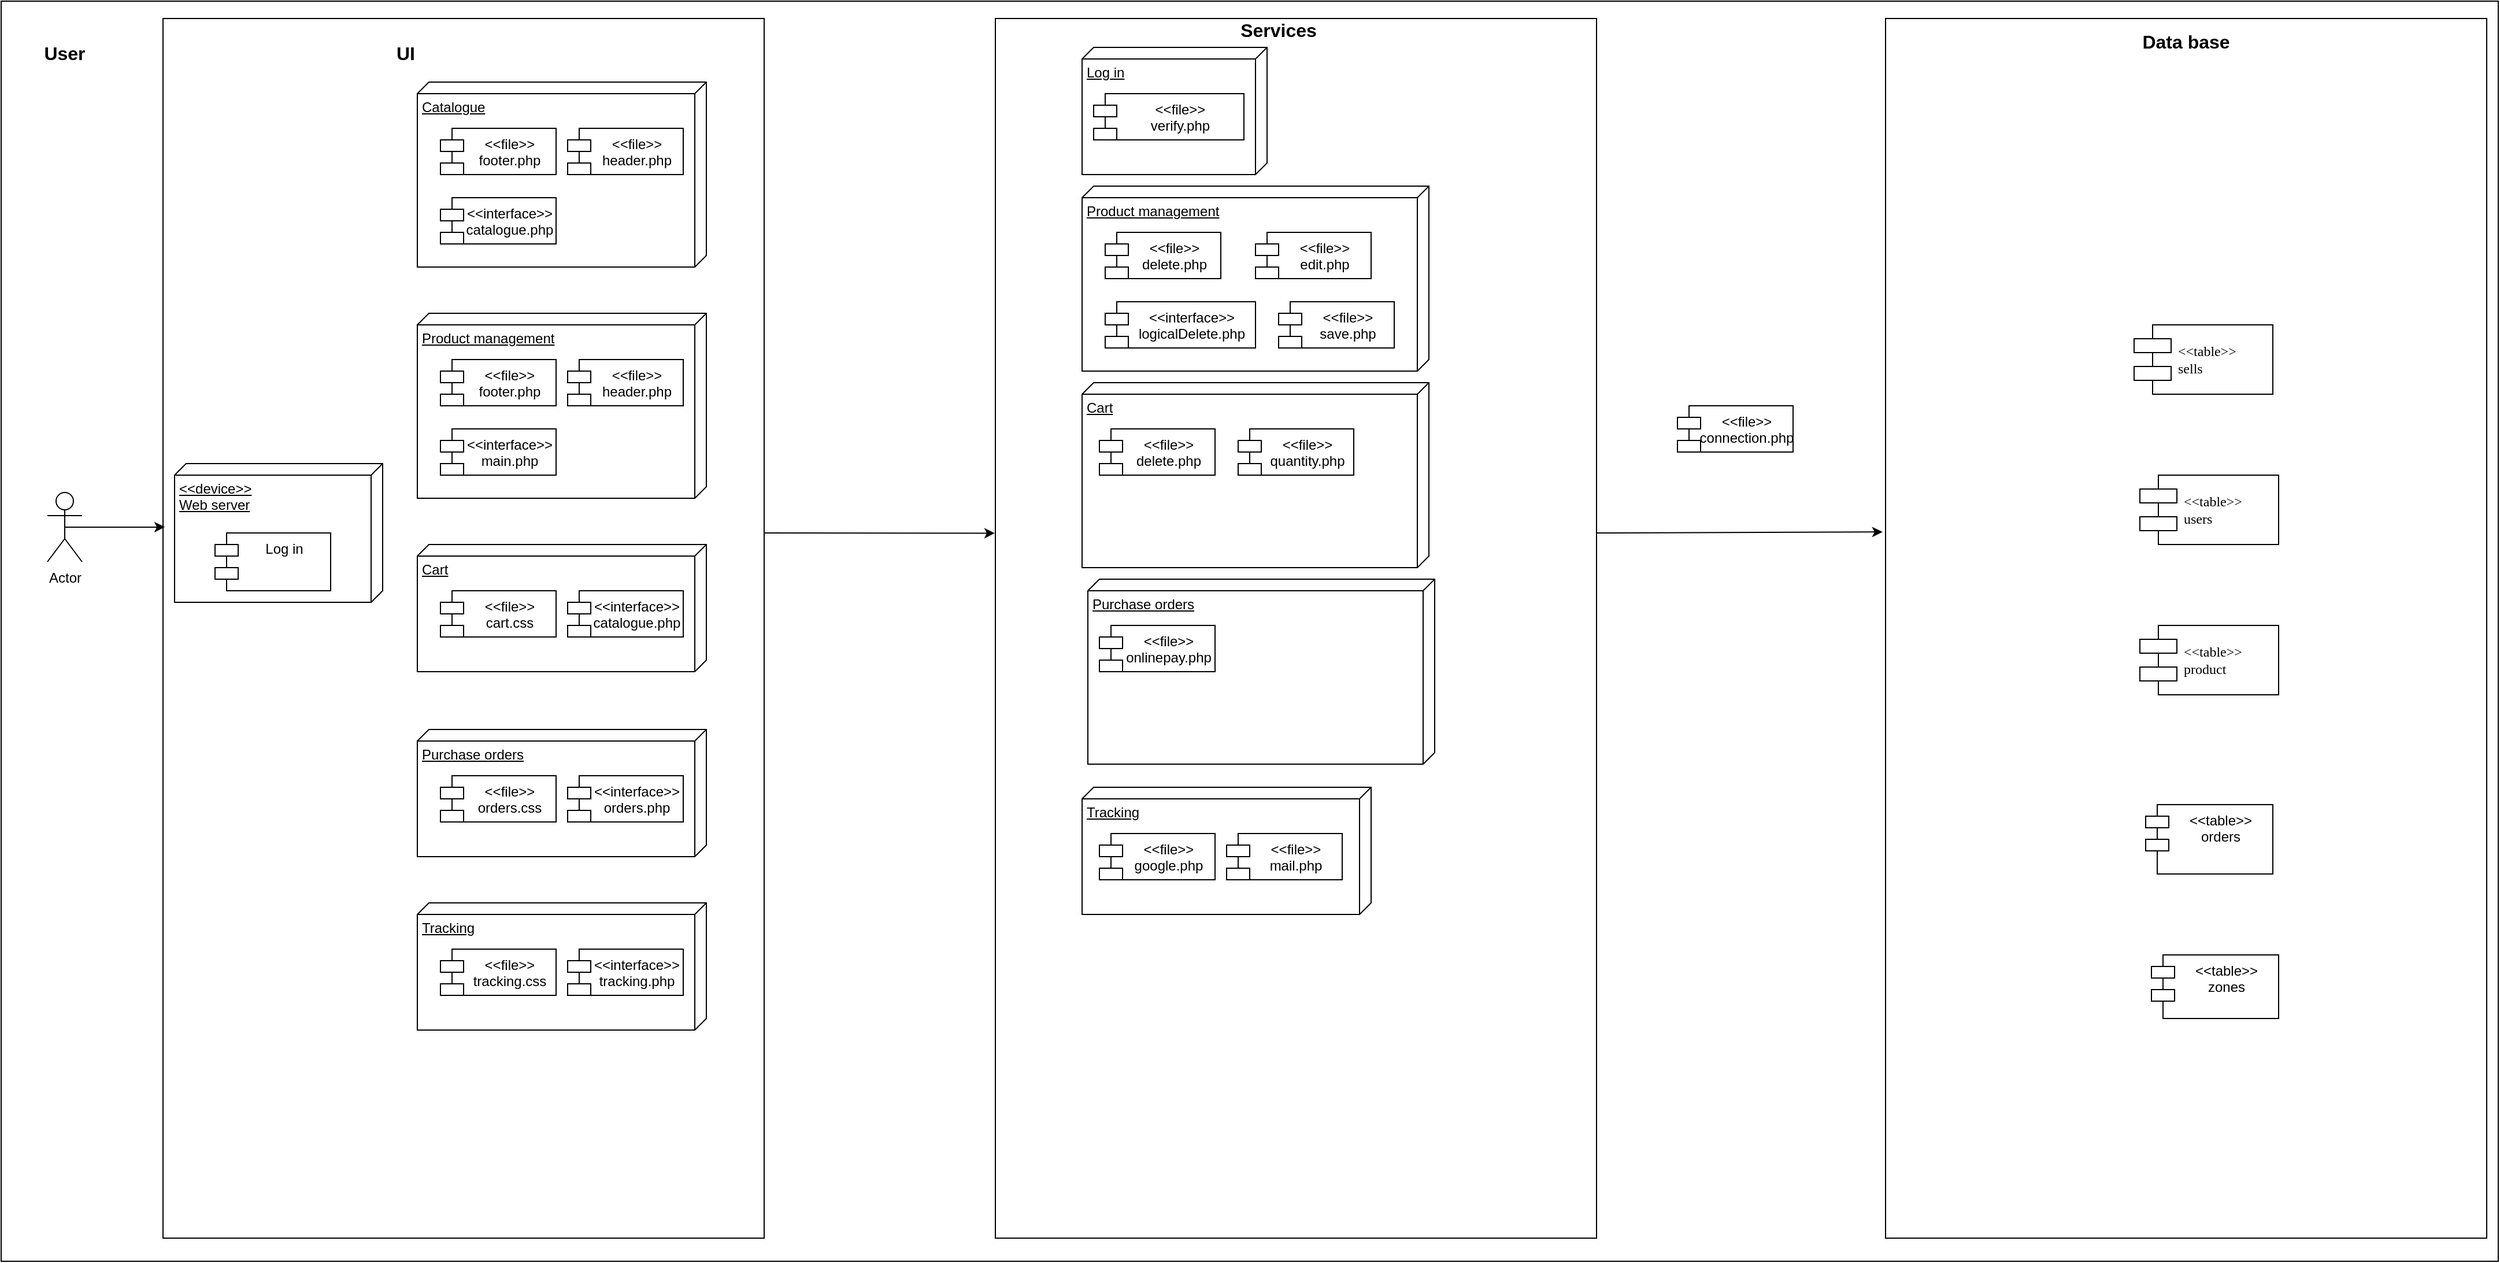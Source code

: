 <mxfile version="22.0.6" type="github" pages="3">
  <diagram name="Page-1" id="5f0bae14-7c28-e335-631c-24af17079c00">
    <mxGraphModel dx="2390" dy="1208" grid="1" gridSize="10" guides="1" tooltips="1" connect="1" arrows="1" fold="1" page="1" pageScale="1" pageWidth="1100" pageHeight="850" background="none" math="0" shadow="0">
      <root>
        <mxCell id="0" />
        <mxCell id="1" parent="0" />
        <mxCell id="J5J9uf3mER5z5vJLkw7r-1" value="" style="rounded=0;whiteSpace=wrap;html=1;movable=1;resizable=1;rotatable=1;deletable=1;editable=1;locked=0;connectable=1;" parent="1" vertex="1">
          <mxGeometry x="20" width="2160" height="1090" as="geometry" />
        </mxCell>
        <mxCell id="J5J9uf3mER5z5vJLkw7r-141" value="" style="rounded=0;whiteSpace=wrap;html=1;" parent="1" vertex="1">
          <mxGeometry x="1650" y="15" width="520" height="1055" as="geometry" />
        </mxCell>
        <mxCell id="J5J9uf3mER5z5vJLkw7r-74" value="" style="rounded=0;whiteSpace=wrap;html=1;" parent="1" vertex="1">
          <mxGeometry x="160" y="15" width="520" height="1055" as="geometry" />
        </mxCell>
        <mxCell id="J5J9uf3mER5z5vJLkw7r-2" value="&lt;font style=&quot;font-size: 16px;&quot;&gt;&lt;b&gt;User&lt;/b&gt;&lt;/font&gt;" style="text;html=1;strokeColor=none;fillColor=none;align=center;verticalAlign=middle;whiteSpace=wrap;rounded=0;" parent="1" vertex="1">
          <mxGeometry x="45" y="30" width="60" height="30" as="geometry" />
        </mxCell>
        <mxCell id="J5J9uf3mER5z5vJLkw7r-3" value="&lt;font style=&quot;font-size: 16px;&quot;&gt;&lt;b&gt;UI&lt;/b&gt;&lt;/font&gt;" style="text;html=1;strokeColor=none;fillColor=none;align=center;verticalAlign=middle;whiteSpace=wrap;rounded=0;" parent="1" vertex="1">
          <mxGeometry x="340" y="30" width="60" height="30" as="geometry" />
        </mxCell>
        <mxCell id="J5J9uf3mER5z5vJLkw7r-4" value="&lt;span style=&quot;font-size: 16px;&quot;&gt;&lt;b&gt;&lt;br&gt;&lt;/b&gt;&lt;/span&gt;" style="text;html=1;strokeColor=none;fillColor=none;align=center;verticalAlign=middle;whiteSpace=wrap;rounded=0;" parent="1" vertex="1">
          <mxGeometry x="880" y="30" width="60" height="30" as="geometry" />
        </mxCell>
        <mxCell id="J5J9uf3mER5z5vJLkw7r-5" value="Actor" style="shape=umlActor;verticalLabelPosition=bottom;verticalAlign=top;html=1;outlineConnect=0;" parent="1" vertex="1">
          <mxGeometry x="60" y="425" width="30" height="60" as="geometry" />
        </mxCell>
        <mxCell id="J5J9uf3mER5z5vJLkw7r-46" value="&lt;span style=&quot;font-size: 16px;&quot;&gt;&lt;b&gt;Data base&lt;br&gt;&lt;/b&gt;&lt;/span&gt;" style="text;html=1;strokeColor=none;fillColor=none;align=center;verticalAlign=middle;whiteSpace=wrap;rounded=0;" parent="1" vertex="1">
          <mxGeometry x="1865" y="20" width="90" height="30" as="geometry" />
        </mxCell>
        <mxCell id="J5J9uf3mER5z5vJLkw7r-49" value="" style="group;movable=1;resizable=1;rotatable=1;deletable=1;editable=1;locked=0;connectable=1;fillStyle=auto;" parent="1" vertex="1" connectable="0">
          <mxGeometry x="170" y="400" width="180" height="120" as="geometry" />
        </mxCell>
        <mxCell id="J5J9uf3mER5z5vJLkw7r-47" value="&amp;lt;&amp;lt;device&amp;gt;&amp;gt;&lt;br&gt;Web server" style="verticalAlign=top;align=left;spacingTop=8;spacingLeft=2;spacingRight=12;shape=cube;size=10;direction=south;fontStyle=4;html=1;whiteSpace=wrap;movable=0;resizable=0;rotatable=0;deletable=0;editable=0;locked=1;connectable=0;" parent="J5J9uf3mER5z5vJLkw7r-49" vertex="1">
          <mxGeometry width="180" height="120" as="geometry" />
        </mxCell>
        <mxCell id="J5J9uf3mER5z5vJLkw7r-48" value="Log in" style="shape=module;align=left;spacingLeft=20;align=center;verticalAlign=top;whiteSpace=wrap;html=1;" parent="J5J9uf3mER5z5vJLkw7r-49" vertex="1">
          <mxGeometry x="35" y="60" width="100" height="50" as="geometry" />
        </mxCell>
        <mxCell id="J5J9uf3mER5z5vJLkw7r-81" value="" style="group" parent="1" vertex="1" connectable="0">
          <mxGeometry x="380" y="70" width="250" height="160" as="geometry" />
        </mxCell>
        <mxCell id="J5J9uf3mER5z5vJLkw7r-75" value="Catalogue" style="verticalAlign=top;align=left;spacingTop=8;spacingLeft=2;spacingRight=12;shape=cube;size=10;direction=south;fontStyle=4;html=1;whiteSpace=wrap;" parent="J5J9uf3mER5z5vJLkw7r-81" vertex="1">
          <mxGeometry width="250" height="160" as="geometry" />
        </mxCell>
        <mxCell id="J5J9uf3mER5z5vJLkw7r-78" value="&amp;lt;&amp;lt;file&amp;gt;&amp;gt;&lt;br&gt;footer.php" style="shape=module;align=left;spacingLeft=20;align=center;verticalAlign=top;whiteSpace=wrap;html=1;" parent="J5J9uf3mER5z5vJLkw7r-81" vertex="1">
          <mxGeometry x="20" y="40" width="100" height="40" as="geometry" />
        </mxCell>
        <mxCell id="J5J9uf3mER5z5vJLkw7r-79" value="&amp;lt;&amp;lt;file&amp;gt;&amp;gt;&lt;br&gt;header.php" style="shape=module;align=left;spacingLeft=20;align=center;verticalAlign=top;whiteSpace=wrap;html=1;" parent="J5J9uf3mER5z5vJLkw7r-81" vertex="1">
          <mxGeometry x="130" y="40" width="100" height="40" as="geometry" />
        </mxCell>
        <mxCell id="J5J9uf3mER5z5vJLkw7r-80" value="&amp;lt;&amp;lt;interface&amp;gt;&amp;gt;&lt;br&gt;catalogue.php" style="shape=module;align=left;spacingLeft=20;align=center;verticalAlign=top;whiteSpace=wrap;html=1;" parent="J5J9uf3mER5z5vJLkw7r-81" vertex="1">
          <mxGeometry x="20" y="100" width="100" height="40" as="geometry" />
        </mxCell>
        <mxCell id="J5J9uf3mER5z5vJLkw7r-82" value="" style="group" parent="1" vertex="1" connectable="0">
          <mxGeometry x="380" y="270" width="250" height="160" as="geometry" />
        </mxCell>
        <mxCell id="J5J9uf3mER5z5vJLkw7r-83" value="Product management" style="verticalAlign=top;align=left;spacingTop=8;spacingLeft=2;spacingRight=12;shape=cube;size=10;direction=south;fontStyle=4;html=1;whiteSpace=wrap;" parent="J5J9uf3mER5z5vJLkw7r-82" vertex="1">
          <mxGeometry width="250" height="160" as="geometry" />
        </mxCell>
        <mxCell id="J5J9uf3mER5z5vJLkw7r-84" value="&amp;lt;&amp;lt;file&amp;gt;&amp;gt;&lt;br&gt;footer.php" style="shape=module;align=left;spacingLeft=20;align=center;verticalAlign=top;whiteSpace=wrap;html=1;" parent="J5J9uf3mER5z5vJLkw7r-82" vertex="1">
          <mxGeometry x="20" y="40" width="100" height="40" as="geometry" />
        </mxCell>
        <mxCell id="J5J9uf3mER5z5vJLkw7r-85" value="&amp;lt;&amp;lt;file&amp;gt;&amp;gt;&lt;br&gt;header.php" style="shape=module;align=left;spacingLeft=20;align=center;verticalAlign=top;whiteSpace=wrap;html=1;" parent="J5J9uf3mER5z5vJLkw7r-82" vertex="1">
          <mxGeometry x="130" y="40" width="100" height="40" as="geometry" />
        </mxCell>
        <mxCell id="J5J9uf3mER5z5vJLkw7r-86" value="&amp;lt;&amp;lt;interface&amp;gt;&amp;gt;&lt;br&gt;main.php" style="shape=module;align=left;spacingLeft=20;align=center;verticalAlign=top;whiteSpace=wrap;html=1;" parent="J5J9uf3mER5z5vJLkw7r-82" vertex="1">
          <mxGeometry x="20" y="100" width="100" height="40" as="geometry" />
        </mxCell>
        <mxCell id="J5J9uf3mER5z5vJLkw7r-87" value="" style="group" parent="1" vertex="1" connectable="0">
          <mxGeometry x="380" y="470" width="250" height="160" as="geometry" />
        </mxCell>
        <mxCell id="J5J9uf3mER5z5vJLkw7r-88" value="Cart" style="verticalAlign=top;align=left;spacingTop=8;spacingLeft=2;spacingRight=12;shape=cube;size=10;direction=south;fontStyle=4;html=1;whiteSpace=wrap;" parent="J5J9uf3mER5z5vJLkw7r-87" vertex="1">
          <mxGeometry width="250" height="110" as="geometry" />
        </mxCell>
        <mxCell id="J5J9uf3mER5z5vJLkw7r-89" value="&amp;lt;&amp;lt;file&amp;gt;&amp;gt;&lt;br&gt;cart.css" style="shape=module;align=left;spacingLeft=20;align=center;verticalAlign=top;whiteSpace=wrap;html=1;" parent="J5J9uf3mER5z5vJLkw7r-87" vertex="1">
          <mxGeometry x="20" y="40" width="100" height="40" as="geometry" />
        </mxCell>
        <mxCell id="J5J9uf3mER5z5vJLkw7r-91" value="&amp;lt;&amp;lt;interface&amp;gt;&amp;gt;&lt;br&gt;catalogue.php" style="shape=module;align=left;spacingLeft=20;align=center;verticalAlign=top;whiteSpace=wrap;html=1;" parent="J5J9uf3mER5z5vJLkw7r-87" vertex="1">
          <mxGeometry x="130" y="40" width="100" height="40" as="geometry" />
        </mxCell>
        <mxCell id="J5J9uf3mER5z5vJLkw7r-96" value="" style="group" parent="1" vertex="1" connectable="0">
          <mxGeometry x="380" y="630" width="250" height="310" as="geometry" />
        </mxCell>
        <mxCell id="J5J9uf3mER5z5vJLkw7r-97" value="Purchase orders" style="verticalAlign=top;align=left;spacingTop=8;spacingLeft=2;spacingRight=12;shape=cube;size=10;direction=south;fontStyle=4;html=1;whiteSpace=wrap;" parent="J5J9uf3mER5z5vJLkw7r-96" vertex="1">
          <mxGeometry width="250" height="110" as="geometry" />
        </mxCell>
        <mxCell id="J5J9uf3mER5z5vJLkw7r-98" value="&amp;lt;&amp;lt;file&amp;gt;&amp;gt;&lt;br&gt;orders.css" style="shape=module;align=left;spacingLeft=20;align=center;verticalAlign=top;whiteSpace=wrap;html=1;" parent="J5J9uf3mER5z5vJLkw7r-96" vertex="1">
          <mxGeometry x="20" y="40" width="100" height="40" as="geometry" />
        </mxCell>
        <mxCell id="J5J9uf3mER5z5vJLkw7r-99" value="&amp;lt;&amp;lt;interface&amp;gt;&amp;gt;&lt;br&gt;orders.php" style="shape=module;align=left;spacingLeft=20;align=center;verticalAlign=top;whiteSpace=wrap;html=1;" parent="J5J9uf3mER5z5vJLkw7r-96" vertex="1">
          <mxGeometry x="130" y="40" width="100" height="40" as="geometry" />
        </mxCell>
        <mxCell id="J5J9uf3mER5z5vJLkw7r-100" value="" style="group" parent="J5J9uf3mER5z5vJLkw7r-96" vertex="1" connectable="0">
          <mxGeometry y="150" width="250" height="160" as="geometry" />
        </mxCell>
        <mxCell id="J5J9uf3mER5z5vJLkw7r-101" value="Tracking" style="verticalAlign=top;align=left;spacingTop=8;spacingLeft=2;spacingRight=12;shape=cube;size=10;direction=south;fontStyle=4;html=1;whiteSpace=wrap;" parent="J5J9uf3mER5z5vJLkw7r-100" vertex="1">
          <mxGeometry width="250" height="110" as="geometry" />
        </mxCell>
        <mxCell id="J5J9uf3mER5z5vJLkw7r-102" value="&amp;lt;&amp;lt;file&amp;gt;&amp;gt;&lt;br&gt;tracking.css" style="shape=module;align=left;spacingLeft=20;align=center;verticalAlign=top;whiteSpace=wrap;html=1;" parent="J5J9uf3mER5z5vJLkw7r-100" vertex="1">
          <mxGeometry x="20" y="40" width="100" height="40" as="geometry" />
        </mxCell>
        <mxCell id="J5J9uf3mER5z5vJLkw7r-103" value="&amp;lt;&amp;lt;interface&amp;gt;&amp;gt;&lt;br&gt;tracking.php" style="shape=module;align=left;spacingLeft=20;align=center;verticalAlign=top;whiteSpace=wrap;html=1;" parent="J5J9uf3mER5z5vJLkw7r-100" vertex="1">
          <mxGeometry x="130" y="40" width="100" height="40" as="geometry" />
        </mxCell>
        <mxCell id="J5J9uf3mER5z5vJLkw7r-104" value="" style="rounded=0;whiteSpace=wrap;html=1;" parent="1" vertex="1">
          <mxGeometry x="880" y="15" width="520" height="1055" as="geometry" />
        </mxCell>
        <mxCell id="J5J9uf3mER5z5vJLkw7r-105" value="" style="group" parent="1" vertex="1" connectable="0">
          <mxGeometry x="955" y="160" width="370" height="160" as="geometry" />
        </mxCell>
        <mxCell id="J5J9uf3mER5z5vJLkw7r-106" value="Product management" style="verticalAlign=top;align=left;spacingTop=8;spacingLeft=2;spacingRight=12;shape=cube;size=10;direction=south;fontStyle=4;html=1;whiteSpace=wrap;" parent="J5J9uf3mER5z5vJLkw7r-105" vertex="1">
          <mxGeometry width="300" height="160" as="geometry" />
        </mxCell>
        <mxCell id="J5J9uf3mER5z5vJLkw7r-107" value="&amp;lt;&amp;lt;file&amp;gt;&amp;gt;&lt;br&gt;delete.php" style="shape=module;align=left;spacingLeft=20;align=center;verticalAlign=top;whiteSpace=wrap;html=1;" parent="J5J9uf3mER5z5vJLkw7r-105" vertex="1">
          <mxGeometry x="20" y="40" width="100" height="40" as="geometry" />
        </mxCell>
        <mxCell id="J5J9uf3mER5z5vJLkw7r-108" value="&amp;lt;&amp;lt;file&amp;gt;&amp;gt;&lt;br style=&quot;border-color: var(--border-color);&quot;&gt;edit.php" style="shape=module;align=left;spacingLeft=20;align=center;verticalAlign=top;whiteSpace=wrap;html=1;" parent="J5J9uf3mER5z5vJLkw7r-105" vertex="1">
          <mxGeometry x="150" y="40" width="100" height="40" as="geometry" />
        </mxCell>
        <mxCell id="J5J9uf3mER5z5vJLkw7r-109" value="&amp;lt;&amp;lt;interface&amp;gt;&amp;gt;&lt;br&gt;logicalDelete.php" style="shape=module;align=left;spacingLeft=20;align=center;verticalAlign=top;whiteSpace=wrap;html=1;" parent="J5J9uf3mER5z5vJLkw7r-105" vertex="1">
          <mxGeometry x="20" y="100" width="130" height="40" as="geometry" />
        </mxCell>
        <mxCell id="J5J9uf3mER5z5vJLkw7r-115" value="&amp;lt;&amp;lt;file&amp;gt;&amp;gt;&lt;br style=&quot;border-color: var(--border-color);&quot;&gt;save.php" style="shape=module;align=left;spacingLeft=20;align=center;verticalAlign=top;whiteSpace=wrap;html=1;" parent="J5J9uf3mER5z5vJLkw7r-105" vertex="1">
          <mxGeometry x="170" y="100" width="100" height="40" as="geometry" />
        </mxCell>
        <mxCell id="J5J9uf3mER5z5vJLkw7r-116" value="" style="group" parent="1" vertex="1" connectable="0">
          <mxGeometry x="955" y="40" width="370" height="160" as="geometry" />
        </mxCell>
        <mxCell id="J5J9uf3mER5z5vJLkw7r-117" value="Log in" style="verticalAlign=top;align=left;spacingTop=8;spacingLeft=2;spacingRight=12;shape=cube;size=10;direction=south;fontStyle=4;html=1;whiteSpace=wrap;" parent="J5J9uf3mER5z5vJLkw7r-116" vertex="1">
          <mxGeometry width="160" height="110" as="geometry" />
        </mxCell>
        <mxCell id="J5J9uf3mER5z5vJLkw7r-120" value="&amp;lt;&amp;lt;file&amp;gt;&amp;gt;&lt;br&gt;verify.php" style="shape=module;align=left;spacingLeft=20;align=center;verticalAlign=top;whiteSpace=wrap;html=1;" parent="J5J9uf3mER5z5vJLkw7r-116" vertex="1">
          <mxGeometry x="10" y="40" width="130" height="40" as="geometry" />
        </mxCell>
        <mxCell id="J5J9uf3mER5z5vJLkw7r-150" value="&lt;span style=&quot;font-size: 16px;&quot;&gt;&lt;b&gt;Services&lt;br&gt;&lt;/b&gt;&lt;/span&gt;" style="text;html=1;strokeColor=none;fillColor=none;align=center;verticalAlign=middle;whiteSpace=wrap;rounded=0;" parent="J5J9uf3mER5z5vJLkw7r-116" vertex="1">
          <mxGeometry x="125" y="-30" width="90" height="30" as="geometry" />
        </mxCell>
        <mxCell id="J5J9uf3mER5z5vJLkw7r-123" style="edgeStyle=orthogonalEdgeStyle;rounded=0;orthogonalLoop=1;jettySize=auto;html=1;exitX=0.5;exitY=0.5;exitDx=0;exitDy=0;exitPerimeter=0;entryX=0.003;entryY=0.417;entryDx=0;entryDy=0;entryPerimeter=0;fontFamily=Helvetica;fontSize=12;fontColor=default;" parent="1" source="J5J9uf3mER5z5vJLkw7r-5" target="J5J9uf3mER5z5vJLkw7r-74" edge="1">
          <mxGeometry relative="1" as="geometry" />
        </mxCell>
        <mxCell id="J5J9uf3mER5z5vJLkw7r-124" value="" style="endArrow=classic;html=1;rounded=0;fontFamily=Helvetica;fontSize=12;fontColor=default;entryX=-0.001;entryY=0.422;entryDx=0;entryDy=0;entryPerimeter=0;" parent="1" target="J5J9uf3mER5z5vJLkw7r-104" edge="1">
          <mxGeometry width="50" height="50" relative="1" as="geometry">
            <mxPoint x="680" y="460" as="sourcePoint" />
            <mxPoint x="730" y="410" as="targetPoint" />
          </mxGeometry>
        </mxCell>
        <mxCell id="J5J9uf3mER5z5vJLkw7r-125" value="" style="group" parent="1" vertex="1" connectable="0">
          <mxGeometry x="955" y="330" width="370" height="160" as="geometry" />
        </mxCell>
        <mxCell id="J5J9uf3mER5z5vJLkw7r-126" value="Cart" style="verticalAlign=top;align=left;spacingTop=8;spacingLeft=2;spacingRight=12;shape=cube;size=10;direction=south;fontStyle=4;html=1;whiteSpace=wrap;" parent="J5J9uf3mER5z5vJLkw7r-125" vertex="1">
          <mxGeometry width="300" height="160" as="geometry" />
        </mxCell>
        <mxCell id="ytTVAvzCP-U0djgVorml-8" value="&amp;lt;&amp;lt;file&amp;gt;&amp;gt;&lt;br&gt;delete.php" style="shape=module;align=left;spacingLeft=20;align=center;verticalAlign=top;whiteSpace=wrap;html=1;" vertex="1" parent="J5J9uf3mER5z5vJLkw7r-125">
          <mxGeometry x="15" y="40" width="100" height="40" as="geometry" />
        </mxCell>
        <mxCell id="ytTVAvzCP-U0djgVorml-9" value="&amp;lt;&amp;lt;file&amp;gt;&amp;gt;&lt;br&gt;quantity.php" style="shape=module;align=left;spacingLeft=20;align=center;verticalAlign=top;whiteSpace=wrap;html=1;" vertex="1" parent="J5J9uf3mER5z5vJLkw7r-125">
          <mxGeometry x="135" y="40" width="100" height="40" as="geometry" />
        </mxCell>
        <mxCell id="J5J9uf3mER5z5vJLkw7r-143" value="&amp;lt;&amp;lt;file&amp;gt;&amp;gt;&lt;br&gt;connection.php" style="shape=module;align=left;spacingLeft=20;align=center;verticalAlign=top;whiteSpace=wrap;html=1;" parent="1" vertex="1">
          <mxGeometry x="1470" y="350" width="100" height="40" as="geometry" />
        </mxCell>
        <mxCell id="J5J9uf3mER5z5vJLkw7r-144" value="" style="endArrow=classic;html=1;rounded=0;fontFamily=Helvetica;fontSize=12;fontColor=default;entryX=-0.005;entryY=0.421;entryDx=0;entryDy=0;entryPerimeter=0;" parent="1" target="J5J9uf3mER5z5vJLkw7r-141" edge="1">
          <mxGeometry width="50" height="50" relative="1" as="geometry">
            <mxPoint x="1400" y="460" as="sourcePoint" />
            <mxPoint x="1599" y="459.23" as="targetPoint" />
          </mxGeometry>
        </mxCell>
        <mxCell id="J5J9uf3mER5z5vJLkw7r-145" value="&amp;lt;&amp;lt;table&amp;gt;&amp;gt;&lt;br&gt;zones" style="shape=module;align=left;spacingLeft=20;align=center;verticalAlign=top;whiteSpace=wrap;html=1;movable=1;resizable=1;rotatable=1;deletable=1;editable=1;locked=0;connectable=1;" parent="1" vertex="1">
          <mxGeometry x="1880" y="825" width="110" height="55" as="geometry" />
        </mxCell>
        <mxCell id="J5J9uf3mER5z5vJLkw7r-146" value="&amp;lt;&amp;lt;table&amp;gt;&amp;gt;&lt;br&gt;orders" style="shape=module;align=left;spacingLeft=20;align=center;verticalAlign=top;whiteSpace=wrap;html=1;movable=1;resizable=1;rotatable=1;deletable=1;editable=1;locked=0;connectable=1;" parent="1" vertex="1">
          <mxGeometry x="1875" y="695" width="110" height="60" as="geometry" />
        </mxCell>
        <mxCell id="J5J9uf3mER5z5vJLkw7r-147" value="&amp;lt;&amp;lt;table&amp;gt;&amp;gt;&lt;br&gt;product" style="shape=component;align=left;spacingLeft=36;rounded=0;shadow=0;comic=0;labelBackgroundColor=none;strokeWidth=1;fontFamily=Verdana;fontSize=12;html=1;" parent="1" vertex="1">
          <mxGeometry x="1870" y="540" width="120" height="60" as="geometry" />
        </mxCell>
        <mxCell id="J5J9uf3mER5z5vJLkw7r-148" value="&amp;lt;&amp;lt;table&amp;gt;&amp;gt;&lt;br&gt;users" style="shape=component;align=left;spacingLeft=36;rounded=0;shadow=0;comic=0;labelBackgroundColor=none;strokeWidth=1;fontFamily=Verdana;fontSize=12;html=1;" parent="1" vertex="1">
          <mxGeometry x="1870" y="410" width="120" height="60" as="geometry" />
        </mxCell>
        <mxCell id="J5J9uf3mER5z5vJLkw7r-149" value="&amp;lt;&amp;lt;table&amp;gt;&amp;gt;&lt;br&gt;sells" style="shape=component;align=left;spacingLeft=36;rounded=0;shadow=0;comic=0;labelBackgroundColor=none;strokeWidth=1;fontFamily=Verdana;fontSize=12;html=1;" parent="1" vertex="1">
          <mxGeometry x="1865" y="280" width="120" height="60" as="geometry" />
        </mxCell>
        <mxCell id="ytTVAvzCP-U0djgVorml-1" value="" style="group" vertex="1" connectable="0" parent="1">
          <mxGeometry x="955" y="680" width="250" height="110" as="geometry" />
        </mxCell>
        <mxCell id="J5J9uf3mER5z5vJLkw7r-138" value="Tracking" style="verticalAlign=top;align=left;spacingTop=8;spacingLeft=2;spacingRight=12;shape=cube;size=10;direction=south;fontStyle=4;html=1;whiteSpace=wrap;" parent="ytTVAvzCP-U0djgVorml-1" vertex="1">
          <mxGeometry width="250" height="110" as="geometry" />
        </mxCell>
        <mxCell id="J5J9uf3mER5z5vJLkw7r-139" value="&amp;lt;&amp;lt;file&amp;gt;&amp;gt;&lt;br&gt;google.php" style="shape=module;align=left;spacingLeft=20;align=center;verticalAlign=top;whiteSpace=wrap;html=1;" parent="ytTVAvzCP-U0djgVorml-1" vertex="1">
          <mxGeometry x="15" y="40" width="100" height="40" as="geometry" />
        </mxCell>
        <mxCell id="J5J9uf3mER5z5vJLkw7r-140" value="&amp;lt;&amp;lt;file&amp;gt;&amp;gt;&lt;br&gt;mail.php" style="shape=module;align=left;spacingLeft=20;align=center;verticalAlign=top;whiteSpace=wrap;html=1;" parent="ytTVAvzCP-U0djgVorml-1" vertex="1">
          <mxGeometry x="125" y="40" width="100" height="40" as="geometry" />
        </mxCell>
        <mxCell id="ytTVAvzCP-U0djgVorml-15" value="" style="group" vertex="1" connectable="0" parent="1">
          <mxGeometry x="960" y="500" width="300" height="160" as="geometry" />
        </mxCell>
        <mxCell id="ytTVAvzCP-U0djgVorml-11" value="Purchase orders" style="verticalAlign=top;align=left;spacingTop=8;spacingLeft=2;spacingRight=12;shape=cube;size=10;direction=south;fontStyle=4;html=1;whiteSpace=wrap;" vertex="1" parent="ytTVAvzCP-U0djgVorml-15">
          <mxGeometry width="300" height="160" as="geometry" />
        </mxCell>
        <mxCell id="ytTVAvzCP-U0djgVorml-14" value="&amp;lt;&amp;lt;file&amp;gt;&amp;gt;&lt;br&gt;onlinepay.php" style="shape=module;align=left;spacingLeft=20;align=center;verticalAlign=top;whiteSpace=wrap;html=1;" vertex="1" parent="ytTVAvzCP-U0djgVorml-15">
          <mxGeometry x="10" y="40" width="100" height="40" as="geometry" />
        </mxCell>
      </root>
    </mxGraphModel>
  </diagram>
  <diagram id="GmR8gLKS7XHCg8Wf5Tby" name="Casos de uso">
    <mxGraphModel dx="1434" dy="725" grid="1" gridSize="10" guides="1" tooltips="1" connect="1" arrows="1" fold="1" page="1" pageScale="1" pageWidth="827" pageHeight="1169" math="0" shadow="0">
      <root>
        <mxCell id="0" />
        <mxCell id="1" parent="0" />
        <mxCell id="NiqJuux0iW8KNhKH8Lj2-1" value="Administrador" style="shape=umlActor;verticalLabelPosition=bottom;verticalAlign=top;html=1;outlineConnect=0;" vertex="1" parent="1">
          <mxGeometry x="110" y="180" width="30" height="60" as="geometry" />
        </mxCell>
        <mxCell id="NiqJuux0iW8KNhKH8Lj2-2" value="" style="rounded=0;whiteSpace=wrap;html=1;" vertex="1" parent="1">
          <mxGeometry x="180" y="70" width="390" height="450" as="geometry" />
        </mxCell>
        <mxCell id="NiqJuux0iW8KNhKH8Lj2-4" value="Miembro del equipo&lt;br&gt;" style="shape=umlActor;verticalLabelPosition=bottom;verticalAlign=top;html=1;outlineConnect=0;" vertex="1" parent="1">
          <mxGeometry x="110" y="400" width="30" height="60" as="geometry" />
        </mxCell>
        <mxCell id="NiqJuux0iW8KNhKH8Lj2-5" value="Lider de equipo" style="shape=umlActor;verticalLabelPosition=bottom;verticalAlign=top;html=1;outlineConnect=0;" vertex="1" parent="1">
          <mxGeometry x="590" y="280" width="30" height="60" as="geometry" />
        </mxCell>
        <mxCell id="NiqJuux0iW8KNhKH8Lj2-10" value="&lt;b&gt;Sistema gestión de proyectos&lt;/b&gt;" style="text;html=1;strokeColor=none;fillColor=none;align=center;verticalAlign=middle;whiteSpace=wrap;rounded=0;" vertex="1" parent="1">
          <mxGeometry x="317" y="80" width="192.5" height="30" as="geometry" />
        </mxCell>
        <mxCell id="NiqJuux0iW8KNhKH8Lj2-12" value="Registrar proyecto" style="ellipse;whiteSpace=wrap;html=1;" vertex="1" parent="1">
          <mxGeometry x="220" y="180" width="120" height="60" as="geometry" />
        </mxCell>
        <mxCell id="NiqJuux0iW8KNhKH8Lj2-13" value="Notificar al líder" style="ellipse;whiteSpace=wrap;html=1;" vertex="1" parent="1">
          <mxGeometry x="430" y="130" width="100" height="40" as="geometry" />
        </mxCell>
        <mxCell id="NiqJuux0iW8KNhKH8Lj2-14" value="&amp;lt;&amp;lt;include&amp;gt;&amp;gt;" style="endArrow=open;endSize=12;dashed=1;html=1;rounded=0;" edge="1" parent="1" source="NiqJuux0iW8KNhKH8Lj2-13" target="NiqJuux0iW8KNhKH8Lj2-12">
          <mxGeometry width="160" relative="1" as="geometry">
            <mxPoint x="400" y="280" as="sourcePoint" />
            <mxPoint x="560" y="280" as="targetPoint" />
          </mxGeometry>
        </mxCell>
        <mxCell id="NiqJuux0iW8KNhKH8Lj2-15" value="" style="endArrow=none;html=1;rounded=0;" edge="1" parent="1" source="NiqJuux0iW8KNhKH8Lj2-1" target="NiqJuux0iW8KNhKH8Lj2-12">
          <mxGeometry width="50" height="50" relative="1" as="geometry">
            <mxPoint x="250" y="330" as="sourcePoint" />
            <mxPoint x="300" y="280" as="targetPoint" />
          </mxGeometry>
        </mxCell>
        <mxCell id="NiqJuux0iW8KNhKH8Lj2-16" value="Registrar avances" style="ellipse;whiteSpace=wrap;html=1;" vertex="1" parent="1">
          <mxGeometry x="210" y="395" width="140" height="70" as="geometry" />
        </mxCell>
        <mxCell id="NiqJuux0iW8KNhKH8Lj2-17" value="" style="endArrow=none;html=1;rounded=0;" edge="1" parent="1" source="NiqJuux0iW8KNhKH8Lj2-4" target="NiqJuux0iW8KNhKH8Lj2-16">
          <mxGeometry width="50" height="50" relative="1" as="geometry">
            <mxPoint x="150" y="560" as="sourcePoint" />
            <mxPoint x="200" y="510" as="targetPoint" />
          </mxGeometry>
        </mxCell>
        <mxCell id="NiqJuux0iW8KNhKH8Lj2-18" value="Registrar actividades" style="ellipse;whiteSpace=wrap;html=1;" vertex="1" parent="1">
          <mxGeometry x="390" y="285" width="105" height="50" as="geometry" />
        </mxCell>
        <mxCell id="NiqJuux0iW8KNhKH8Lj2-19" value="" style="endArrow=none;html=1;rounded=0;entryX=0.5;entryY=0.5;entryDx=0;entryDy=0;entryPerimeter=0;" edge="1" parent="1" source="NiqJuux0iW8KNhKH8Lj2-18" target="NiqJuux0iW8KNhKH8Lj2-5">
          <mxGeometry width="50" height="50" relative="1" as="geometry">
            <mxPoint x="450" y="440" as="sourcePoint" />
            <mxPoint x="500" y="390" as="targetPoint" />
          </mxGeometry>
        </mxCell>
      </root>
    </mxGraphModel>
  </diagram>
  <diagram id="rUWxcOydY_uKxeakHtu-" name="Clase">
    <mxGraphModel dx="1434" dy="725" grid="1" gridSize="10" guides="1" tooltips="1" connect="1" arrows="1" fold="1" page="1" pageScale="1" pageWidth="827" pageHeight="1169" math="0" shadow="0">
      <root>
        <mxCell id="0" />
        <mxCell id="1" parent="0" />
        <mxCell id="xLTyxv18xtN5FZ78w1FM-1" value="Proyecto" style="swimlane;fontStyle=1;align=center;verticalAlign=middle;childLayout=stackLayout;horizontal=1;startSize=29;horizontalStack=0;resizeParent=1;resizeParentMax=0;resizeLast=0;collapsible=0;marginBottom=0;html=1;whiteSpace=wrap;" vertex="1" parent="1">
          <mxGeometry x="120" y="100" width="140" height="304" as="geometry" />
        </mxCell>
        <mxCell id="xLTyxv18xtN5FZ78w1FM-11" value="numFolio" style="text;html=1;strokeColor=none;fillColor=none;align=left;verticalAlign=middle;spacingLeft=4;spacingRight=4;overflow=hidden;rotatable=0;points=[[0,0.5],[1,0.5]];portConstraint=eastwest;whiteSpace=wrap;" vertex="1" parent="xLTyxv18xtN5FZ78w1FM-1">
          <mxGeometry y="29" width="140" height="25" as="geometry" />
        </mxCell>
        <mxCell id="xLTyxv18xtN5FZ78w1FM-3" value="nomProyecto&lt;br&gt;" style="text;html=1;strokeColor=none;fillColor=none;align=left;verticalAlign=middle;spacingLeft=4;spacingRight=4;overflow=hidden;rotatable=0;points=[[0,0.5],[1,0.5]];portConstraint=eastwest;whiteSpace=wrap;" vertex="1" parent="xLTyxv18xtN5FZ78w1FM-1">
          <mxGeometry y="54" width="140" height="25" as="geometry" />
        </mxCell>
        <mxCell id="xLTyxv18xtN5FZ78w1FM-10" value="objetivo" style="text;html=1;strokeColor=none;fillColor=none;align=left;verticalAlign=middle;spacingLeft=4;spacingRight=4;overflow=hidden;rotatable=0;points=[[0,0.5],[1,0.5]];portConstraint=eastwest;whiteSpace=wrap;" vertex="1" parent="xLTyxv18xtN5FZ78w1FM-1">
          <mxGeometry y="79" width="140" height="25" as="geometry" />
        </mxCell>
        <mxCell id="xLTyxv18xtN5FZ78w1FM-18" value="fechaInicio" style="text;html=1;strokeColor=none;fillColor=none;align=left;verticalAlign=middle;spacingLeft=4;spacingRight=4;overflow=hidden;rotatable=0;points=[[0,0.5],[1,0.5]];portConstraint=eastwest;whiteSpace=wrap;" vertex="1" parent="xLTyxv18xtN5FZ78w1FM-1">
          <mxGeometry y="104" width="140" height="25" as="geometry" />
        </mxCell>
        <mxCell id="xLTyxv18xtN5FZ78w1FM-19" value="fechaConclusion" style="text;html=1;strokeColor=none;fillColor=none;align=left;verticalAlign=middle;spacingLeft=4;spacingRight=4;overflow=hidden;rotatable=0;points=[[0,0.5],[1,0.5]];portConstraint=eastwest;whiteSpace=wrap;" vertex="1" parent="xLTyxv18xtN5FZ78w1FM-1">
          <mxGeometry y="129" width="140" height="25" as="geometry" />
        </mxCell>
        <mxCell id="xLTyxv18xtN5FZ78w1FM-20" value="nomResponsable" style="text;html=1;strokeColor=none;fillColor=none;align=left;verticalAlign=middle;spacingLeft=4;spacingRight=4;overflow=hidden;rotatable=0;points=[[0,0.5],[1,0.5]];portConstraint=eastwest;whiteSpace=wrap;" vertex="1" parent="xLTyxv18xtN5FZ78w1FM-1">
          <mxGeometry y="154" width="140" height="25" as="geometry" />
        </mxCell>
        <mxCell id="xLTyxv18xtN5FZ78w1FM-21" value="nomDueño" style="text;html=1;strokeColor=none;fillColor=none;align=left;verticalAlign=middle;spacingLeft=4;spacingRight=4;overflow=hidden;rotatable=0;points=[[0,0.5],[1,0.5]];portConstraint=eastwest;whiteSpace=wrap;" vertex="1" parent="xLTyxv18xtN5FZ78w1FM-1">
          <mxGeometry y="179" width="140" height="25" as="geometry" />
        </mxCell>
        <mxCell id="xLTyxv18xtN5FZ78w1FM-22" value="costoTotal" style="text;html=1;strokeColor=none;fillColor=none;align=left;verticalAlign=middle;spacingLeft=4;spacingRight=4;overflow=hidden;rotatable=0;points=[[0,0.5],[1,0.5]];portConstraint=eastwest;whiteSpace=wrap;" vertex="1" parent="xLTyxv18xtN5FZ78w1FM-1">
          <mxGeometry y="204" width="140" height="25" as="geometry" />
        </mxCell>
        <mxCell id="xLTyxv18xtN5FZ78w1FM-23" value="registroPagosParciales" style="text;html=1;strokeColor=none;fillColor=none;align=left;verticalAlign=middle;spacingLeft=4;spacingRight=4;overflow=hidden;rotatable=0;points=[[0,0.5],[1,0.5]];portConstraint=eastwest;whiteSpace=wrap;" vertex="1" parent="xLTyxv18xtN5FZ78w1FM-1">
          <mxGeometry y="229" width="140" height="25" as="geometry" />
        </mxCell>
        <mxCell id="xLTyxv18xtN5FZ78w1FM-24" value="tecnologiaUtilizada" style="text;html=1;strokeColor=none;fillColor=none;align=left;verticalAlign=middle;spacingLeft=4;spacingRight=4;overflow=hidden;rotatable=0;points=[[0,0.5],[1,0.5]];portConstraint=eastwest;whiteSpace=wrap;" vertex="1" parent="xLTyxv18xtN5FZ78w1FM-1">
          <mxGeometry y="254" width="140" height="25" as="geometry" />
        </mxCell>
        <mxCell id="xLTyxv18xtN5FZ78w1FM-25" value="equipoAsignado" style="text;html=1;strokeColor=none;fillColor=none;align=left;verticalAlign=middle;spacingLeft=4;spacingRight=4;overflow=hidden;rotatable=0;points=[[0,0.5],[1,0.5]];portConstraint=eastwest;whiteSpace=wrap;" vertex="1" parent="xLTyxv18xtN5FZ78w1FM-1">
          <mxGeometry y="279" width="140" height="25" as="geometry" />
        </mxCell>
        <mxCell id="xLTyxv18xtN5FZ78w1FM-4" value="Empleado" style="swimlane;fontStyle=1;align=center;verticalAlign=middle;childLayout=stackLayout;horizontal=1;startSize=29;horizontalStack=0;resizeParent=1;resizeParentMax=0;resizeLast=0;collapsible=0;marginBottom=0;html=1;whiteSpace=wrap;" vertex="1" parent="1">
          <mxGeometry x="600" y="390" width="140" height="129" as="geometry" />
        </mxCell>
        <mxCell id="xLTyxv18xtN5FZ78w1FM-6" value="numEmpleado" style="text;html=1;strokeColor=none;fillColor=none;align=left;verticalAlign=middle;spacingLeft=4;spacingRight=4;overflow=hidden;rotatable=0;points=[[0,0.5],[1,0.5]];portConstraint=eastwest;whiteSpace=wrap;" vertex="1" parent="xLTyxv18xtN5FZ78w1FM-4">
          <mxGeometry y="29" width="140" height="25" as="geometry" />
        </mxCell>
        <mxCell id="xLTyxv18xtN5FZ78w1FM-26" value="nomEmpleado" style="text;html=1;strokeColor=none;fillColor=none;align=left;verticalAlign=middle;spacingLeft=4;spacingRight=4;overflow=hidden;rotatable=0;points=[[0,0.5],[1,0.5]];portConstraint=eastwest;whiteSpace=wrap;" vertex="1" parent="xLTyxv18xtN5FZ78w1FM-4">
          <mxGeometry y="54" width="140" height="25" as="geometry" />
        </mxCell>
        <mxCell id="xLTyxv18xtN5FZ78w1FM-27" value="correo" style="text;html=1;strokeColor=none;fillColor=none;align=left;verticalAlign=middle;spacingLeft=4;spacingRight=4;overflow=hidden;rotatable=0;points=[[0,0.5],[1,0.5]];portConstraint=eastwest;whiteSpace=wrap;" vertex="1" parent="xLTyxv18xtN5FZ78w1FM-4">
          <mxGeometry y="79" width="140" height="25" as="geometry" />
        </mxCell>
        <mxCell id="xLTyxv18xtN5FZ78w1FM-28" value="numTelefono" style="text;html=1;strokeColor=none;fillColor=none;align=left;verticalAlign=middle;spacingLeft=4;spacingRight=4;overflow=hidden;rotatable=0;points=[[0,0.5],[1,0.5]];portConstraint=eastwest;whiteSpace=wrap;" vertex="1" parent="xLTyxv18xtN5FZ78w1FM-4">
          <mxGeometry y="104" width="140" height="25" as="geometry" />
        </mxCell>
        <mxCell id="xLTyxv18xtN5FZ78w1FM-7" value="Actividad" style="swimlane;fontStyle=1;align=center;verticalAlign=middle;childLayout=stackLayout;horizontal=1;startSize=29;horizontalStack=0;resizeParent=1;resizeParentMax=0;resizeLast=0;collapsible=0;marginBottom=0;html=1;whiteSpace=wrap;" vertex="1" parent="1">
          <mxGeometry x="600" y="140" width="140" height="173" as="geometry" />
        </mxCell>
        <mxCell id="xLTyxv18xtN5FZ78w1FM-9" value="idActividad" style="text;html=1;strokeColor=none;fillColor=none;align=left;verticalAlign=middle;spacingLeft=4;spacingRight=4;overflow=hidden;rotatable=0;points=[[0,0.5],[1,0.5]];portConstraint=eastwest;whiteSpace=wrap;" vertex="1" parent="xLTyxv18xtN5FZ78w1FM-7">
          <mxGeometry y="29" width="140" height="25" as="geometry" />
        </mxCell>
        <mxCell id="xLTyxv18xtN5FZ78w1FM-33" value="nomActividad" style="text;html=1;strokeColor=none;fillColor=none;align=left;verticalAlign=middle;spacingLeft=4;spacingRight=4;overflow=hidden;rotatable=0;points=[[0,0.5],[1,0.5]];portConstraint=eastwest;whiteSpace=wrap;" vertex="1" parent="xLTyxv18xtN5FZ78w1FM-7">
          <mxGeometry y="54" width="140" height="25" as="geometry" />
        </mxCell>
        <mxCell id="xLTyxv18xtN5FZ78w1FM-34" value="nomProyecto" style="text;html=1;strokeColor=none;fillColor=none;align=left;verticalAlign=middle;spacingLeft=4;spacingRight=4;overflow=hidden;rotatable=0;points=[[0,0.5],[1,0.5]];portConstraint=eastwest;whiteSpace=wrap;" vertex="1" parent="xLTyxv18xtN5FZ78w1FM-7">
          <mxGeometry y="79" width="140" height="25" as="geometry" />
        </mxCell>
        <mxCell id="xLTyxv18xtN5FZ78w1FM-35" value="fechaInicio&lt;br&gt;" style="text;html=1;strokeColor=none;fillColor=none;align=left;verticalAlign=middle;spacingLeft=4;spacingRight=4;overflow=hidden;rotatable=0;points=[[0,0.5],[1,0.5]];portConstraint=eastwest;whiteSpace=wrap;" vertex="1" parent="xLTyxv18xtN5FZ78w1FM-7">
          <mxGeometry y="104" width="140" height="19" as="geometry" />
        </mxCell>
        <mxCell id="xLTyxv18xtN5FZ78w1FM-36" value="fechaConclusion" style="text;html=1;strokeColor=none;fillColor=none;align=left;verticalAlign=middle;spacingLeft=4;spacingRight=4;overflow=hidden;rotatable=0;points=[[0,0.5],[1,0.5]];portConstraint=eastwest;whiteSpace=wrap;" vertex="1" parent="xLTyxv18xtN5FZ78w1FM-7">
          <mxGeometry y="123" width="140" height="25" as="geometry" />
        </mxCell>
        <mxCell id="xLTyxv18xtN5FZ78w1FM-37" value="recursos" style="text;html=1;strokeColor=none;fillColor=none;align=left;verticalAlign=middle;spacingLeft=4;spacingRight=4;overflow=hidden;rotatable=0;points=[[0,0.5],[1,0.5]];portConstraint=eastwest;whiteSpace=wrap;" vertex="1" parent="xLTyxv18xtN5FZ78w1FM-7">
          <mxGeometry y="148" width="140" height="25" as="geometry" />
        </mxCell>
        <mxCell id="xLTyxv18xtN5FZ78w1FM-12" value="Avances" style="swimlane;fontStyle=1;align=center;verticalAlign=middle;childLayout=stackLayout;horizontal=1;startSize=29;horizontalStack=0;resizeParent=1;resizeParentMax=0;resizeLast=0;collapsible=0;marginBottom=0;html=1;whiteSpace=wrap;" vertex="1" parent="1">
          <mxGeometry x="330" y="390" width="140" height="154" as="geometry" />
        </mxCell>
        <mxCell id="xLTyxv18xtN5FZ78w1FM-14" value="numRegistro" style="text;html=1;strokeColor=none;fillColor=none;align=left;verticalAlign=middle;spacingLeft=4;spacingRight=4;overflow=hidden;rotatable=0;points=[[0,0.5],[1,0.5]];portConstraint=eastwest;whiteSpace=wrap;" vertex="1" parent="xLTyxv18xtN5FZ78w1FM-12">
          <mxGeometry y="29" width="140" height="25" as="geometry" />
        </mxCell>
        <mxCell id="xLTyxv18xtN5FZ78w1FM-29" value="nomProyecto" style="text;html=1;strokeColor=none;fillColor=none;align=left;verticalAlign=middle;spacingLeft=4;spacingRight=4;overflow=hidden;rotatable=0;points=[[0,0.5],[1,0.5]];portConstraint=eastwest;whiteSpace=wrap;" vertex="1" parent="xLTyxv18xtN5FZ78w1FM-12">
          <mxGeometry y="54" width="140" height="25" as="geometry" />
        </mxCell>
        <mxCell id="xLTyxv18xtN5FZ78w1FM-30" value="fechaRegistro" style="text;html=1;strokeColor=none;fillColor=none;align=left;verticalAlign=middle;spacingLeft=4;spacingRight=4;overflow=hidden;rotatable=0;points=[[0,0.5],[1,0.5]];portConstraint=eastwest;whiteSpace=wrap;" vertex="1" parent="xLTyxv18xtN5FZ78w1FM-12">
          <mxGeometry y="79" width="140" height="25" as="geometry" />
        </mxCell>
        <mxCell id="xLTyxv18xtN5FZ78w1FM-31" value="nomDesarrollador" style="text;html=1;strokeColor=none;fillColor=none;align=left;verticalAlign=middle;spacingLeft=4;spacingRight=4;overflow=hidden;rotatable=0;points=[[0,0.5],[1,0.5]];portConstraint=eastwest;whiteSpace=wrap;" vertex="1" parent="xLTyxv18xtN5FZ78w1FM-12">
          <mxGeometry y="104" width="140" height="25" as="geometry" />
        </mxCell>
        <mxCell id="xLTyxv18xtN5FZ78w1FM-32" value="dueño" style="text;html=1;strokeColor=none;fillColor=none;align=left;verticalAlign=middle;spacingLeft=4;spacingRight=4;overflow=hidden;rotatable=0;points=[[0,0.5],[1,0.5]];portConstraint=eastwest;whiteSpace=wrap;" vertex="1" parent="xLTyxv18xtN5FZ78w1FM-12">
          <mxGeometry y="129" width="140" height="25" as="geometry" />
        </mxCell>
        <mxCell id="xLTyxv18xtN5FZ78w1FM-38" value="" style="endArrow=open;endSize=12;dashed=1;html=1;rounded=0;entryX=1;entryY=0.049;entryDx=0;entryDy=0;entryPerimeter=0;" edge="1" parent="1" source="xLTyxv18xtN5FZ78w1FM-7" target="xLTyxv18xtN5FZ78w1FM-1">
          <mxGeometry width="160" relative="1" as="geometry">
            <mxPoint x="390" y="350" as="sourcePoint" />
            <mxPoint x="550" y="350" as="targetPoint" />
            <Array as="points">
              <mxPoint x="670" y="115" />
            </Array>
          </mxGeometry>
        </mxCell>
        <mxCell id="85swH0Jmd5sp0YIK0Rt2-1" value="" style="endArrow=classic;html=1;rounded=0;" edge="1" parent="1" source="xLTyxv18xtN5FZ78w1FM-12" target="xLTyxv18xtN5FZ78w1FM-1">
          <mxGeometry width="50" height="50" relative="1" as="geometry">
            <mxPoint x="340" y="370" as="sourcePoint" />
            <mxPoint x="390" y="320" as="targetPoint" />
            <Array as="points">
              <mxPoint x="400" y="252" />
            </Array>
          </mxGeometry>
        </mxCell>
      </root>
    </mxGraphModel>
  </diagram>
</mxfile>
